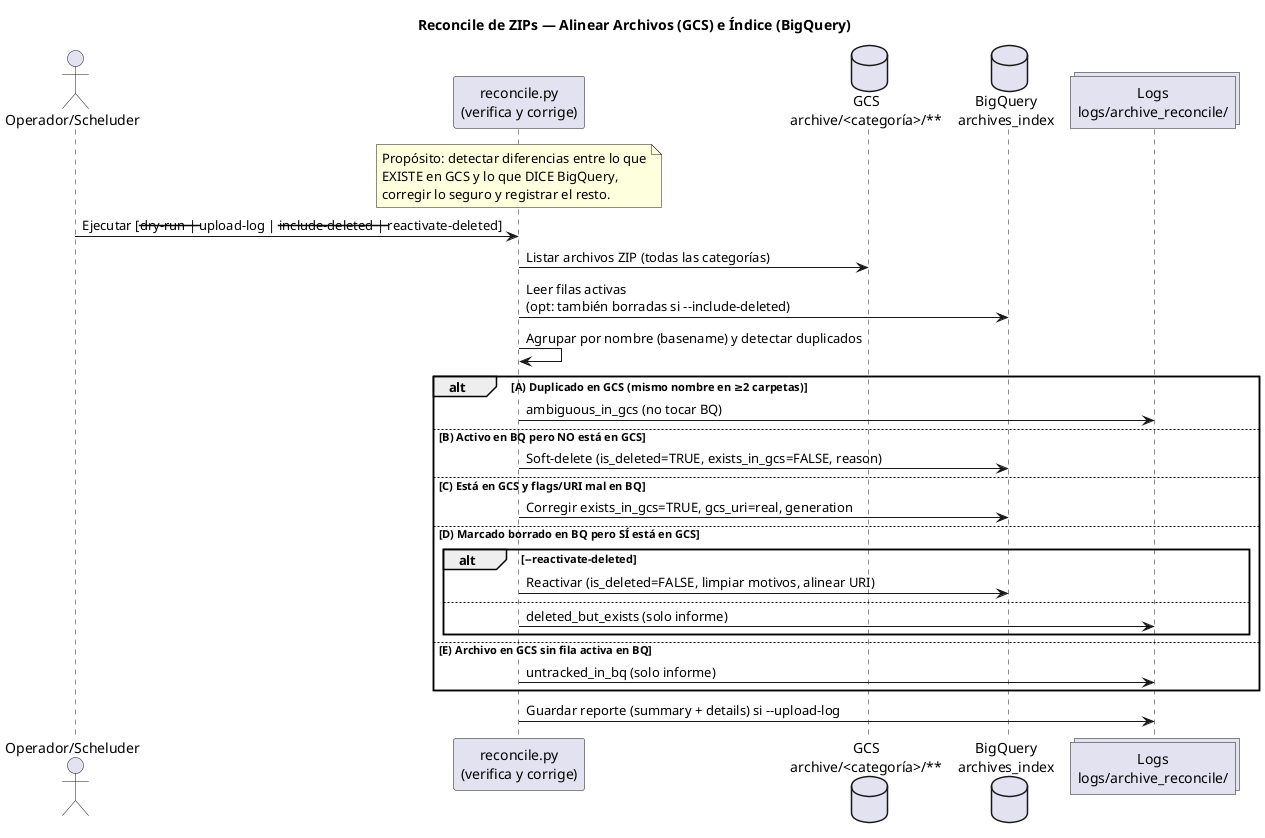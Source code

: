 @startuml hud_reconcile_simple
title Reconcile de ZIPs — Alinear Archivos (GCS) e Índice (BigQuery)

actor "Operador/Scheluder" as Orq
participant "reconcile.py\n(verifica y corrige)" as Job
database "GCS\narchive/<categoría>/**" as GCS
database "BigQuery\narchives_index" as BQ
collections "Logs\nlogs/archive_reconcile/" as Logs

note over Job
Propósito: detectar diferencias entre lo que
EXISTE en GCS y lo que DICE BigQuery, 
corregir lo seguro y registrar el resto.
end note

Orq -> Job : Ejecutar [--dry-run | --upload-log | --include-deleted | --reactivate-deleted]
Job -> GCS : Listar archivos ZIP (todas las categorías)
Job -> BQ  : Leer filas activas\n(opt: también borradas si --include-deleted)
Job -> Job : Agrupar por nombre (basename) y detectar duplicados

alt A) Duplicado en GCS (mismo nombre en ≥2 carpetas)
  Job -> Logs : ambiguous_in_gcs (no tocar BQ)
else B) Activo en BQ pero NO está en GCS
  Job -> BQ  : Soft-delete (is_deleted=TRUE, exists_in_gcs=FALSE, reason)
else C) Está en GCS y flags/URI mal en BQ
  Job -> BQ  : Corregir exists_in_gcs=TRUE, gcs_uri=real, generation
else D) Marcado borrado en BQ pero SÍ está en GCS
  alt --reactivate-deleted
    Job -> BQ : Reactivar (is_deleted=FALSE, limpiar motivos, alinear URI)
  else
    Job -> Logs : deleted_but_exists (solo informe)
  end
else E) Archivo en GCS sin fila activa en BQ
  Job -> Logs : untracked_in_bq (solo informe)
end

Job -> Logs : Guardar reporte (summary + details) si --upload-log
@enduml
